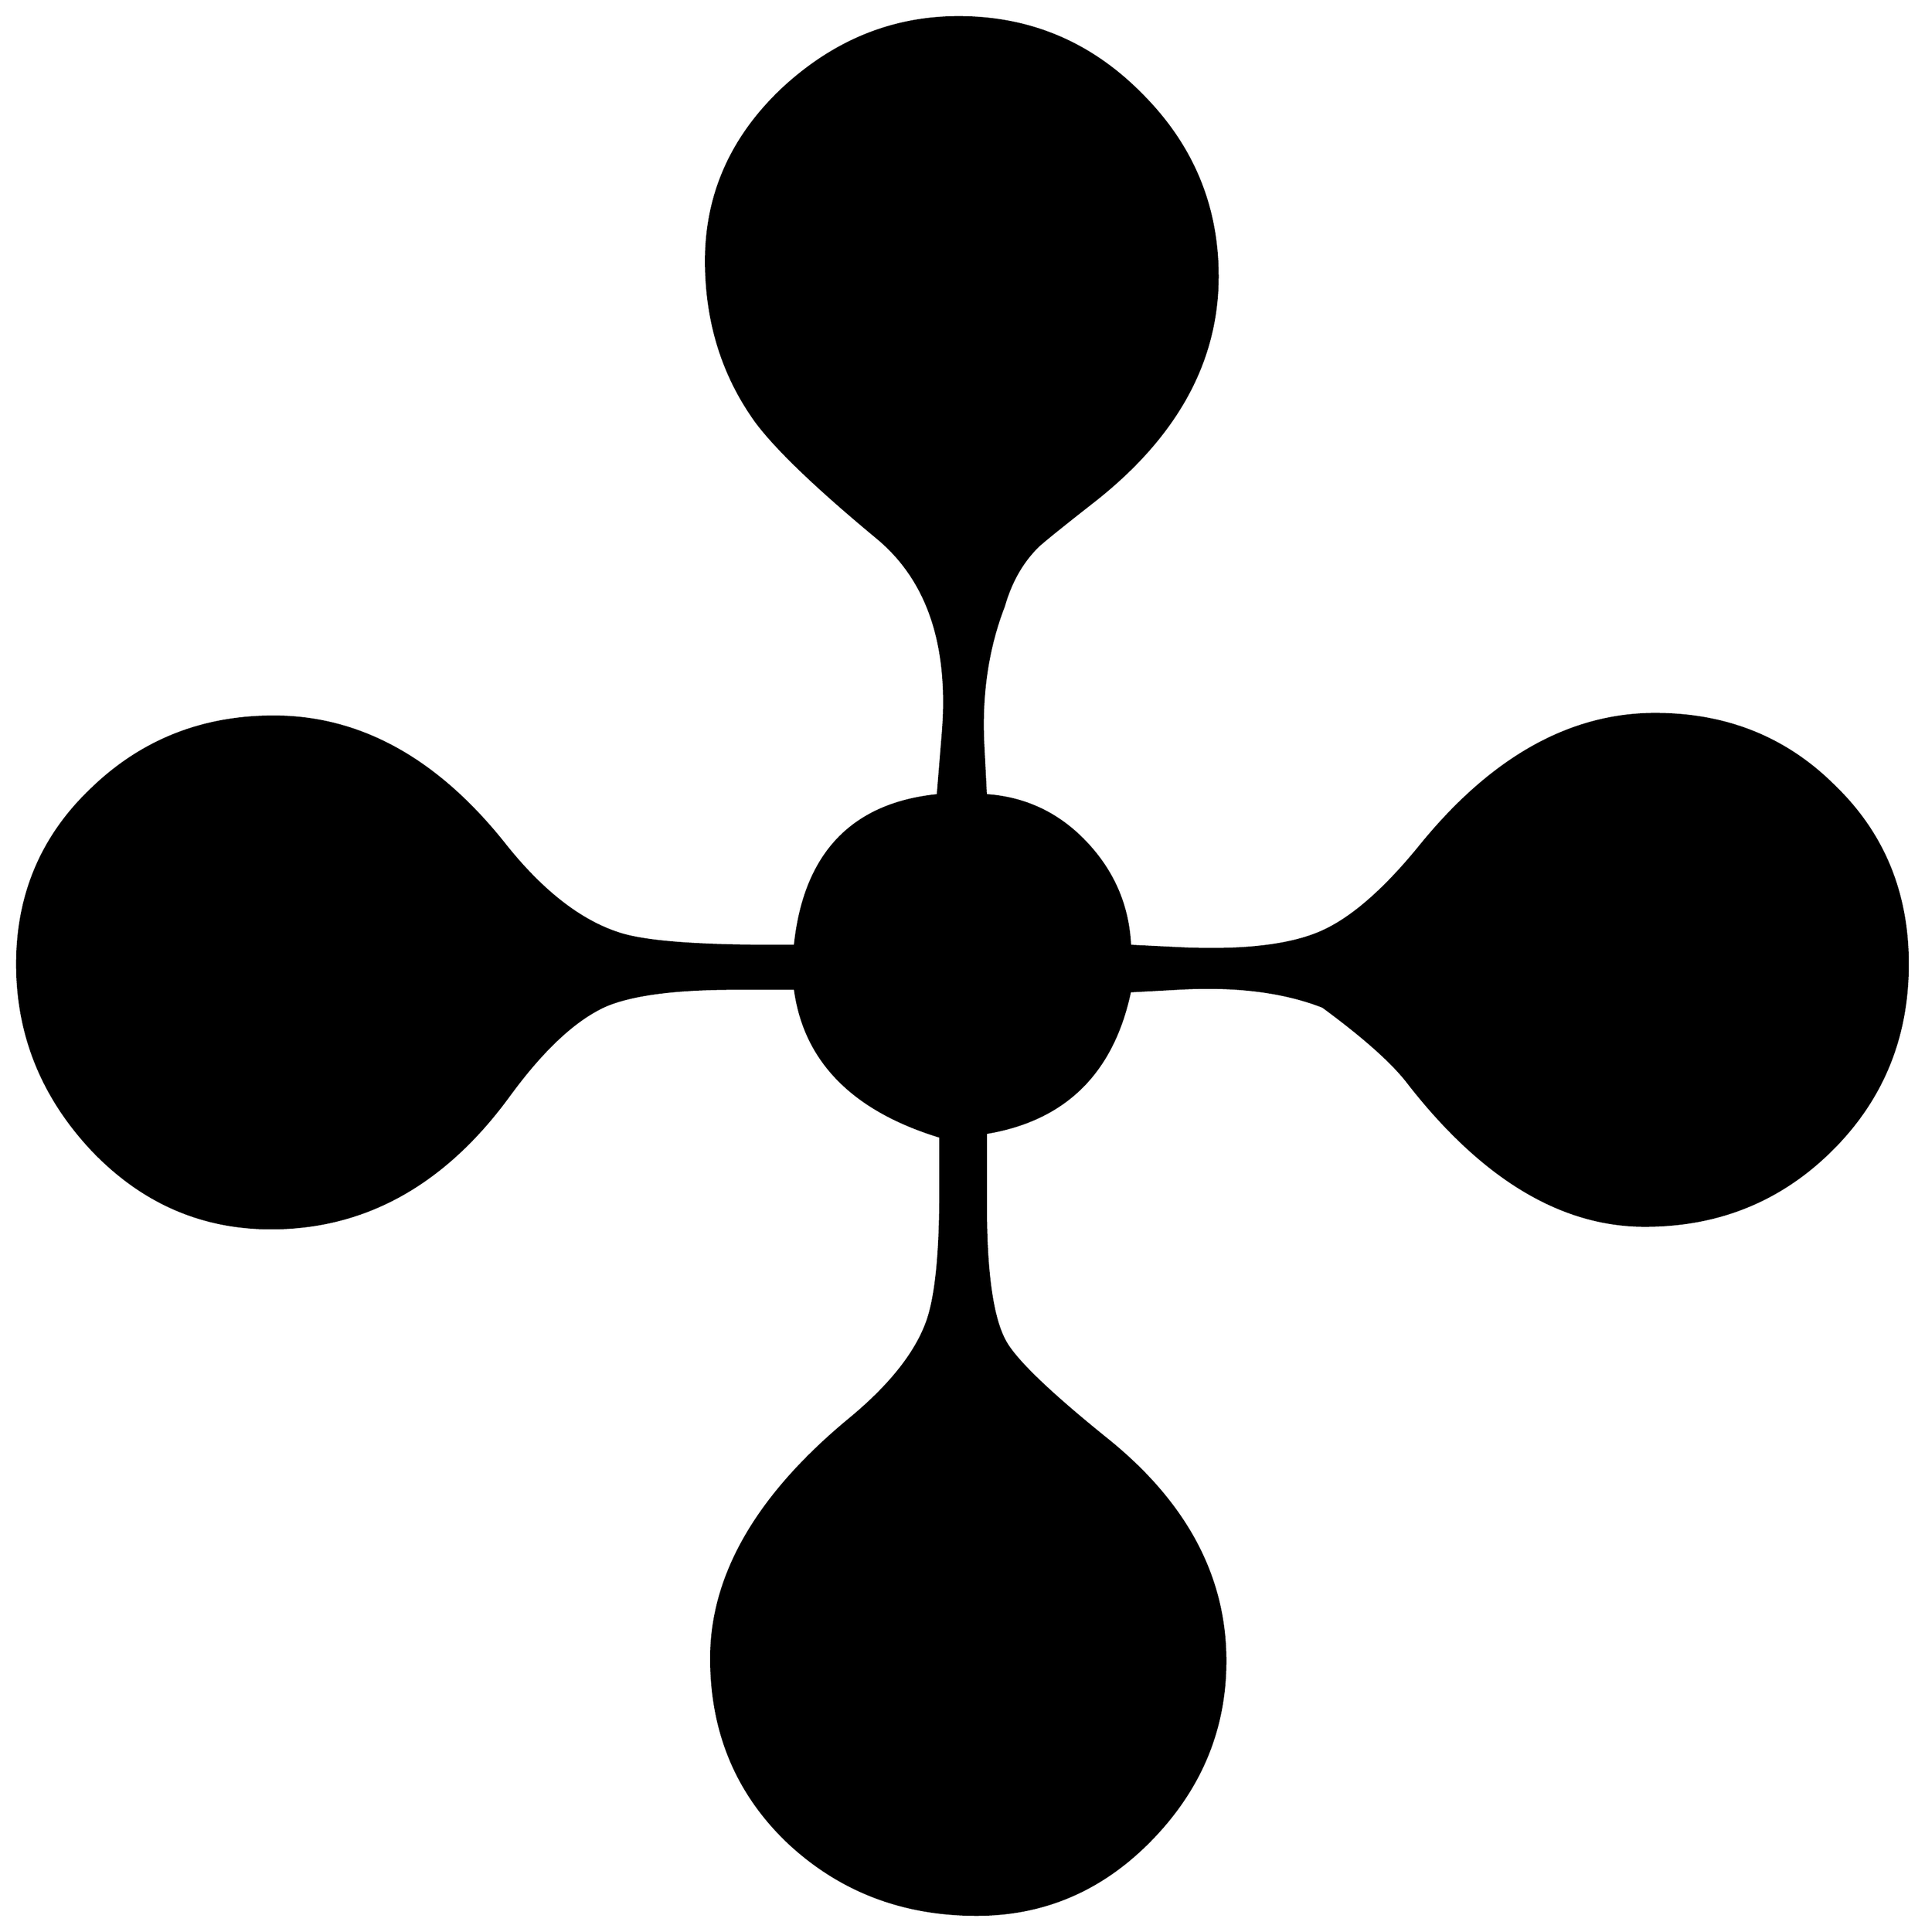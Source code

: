 


\begin{tikzpicture}[y=0.80pt, x=0.80pt, yscale=-1.0, xscale=1.0, inner sep=0pt, outer sep=0pt]
\begin{scope}[shift={(100.0,1831.0)},nonzero rule]
  \path[draw=.,fill=.,line width=1.600pt] (1568.0,-709.0) ..
    controls (1568.0,-651.667) and (1548.0,-603.333) ..
    (1508.0,-564.0) .. controls (1468.667,-525.333) and
    (1420.667,-506.0) .. (1364.0,-506.0) .. controls
    (1299.333,-506.0) and (1238.333,-542.667) .. (1181.0,-616.0) ..
    controls (1169.0,-632.0) and (1146.667,-652.0) ..
    (1114.0,-676.0) .. controls (1083.333,-688.0) and
    (1045.667,-692.667) .. (1001.0,-690.0) -- (964.0,-688.0) ..
    controls (950.667,-624.667) and (913.333,-588.0) .. (852.0,-578.0)
    -- (852.0,-522.0) .. controls (852.0,-469.333) and
    (857.0,-434.0) .. (867.0,-416.0) .. controls (875.0,-401.333)
    and (901.333,-376.0) .. (946.0,-340.0) .. controls
    (1007.333,-290.667) and (1038.0,-233.333) .. (1038.0,-168.0) ..
    controls (1038.0,-115.333) and (1019.0,-69.333) .. (981.0,-30.0)
    .. controls (943.0,9.333) and (897.667,29.0) .. (845.0,29.0) ..
    controls (787.667,29.0) and (739.0,10.333) .. (699.0,-27.0) ..
    controls (659.0,-65.0) and (639.0,-112.667) .. (639.0,-170.0)
    .. controls (639.0,-234.667) and (675.0,-296.667) ..
    (747.0,-356.0) .. controls (778.333,-382.0) and (798.333,-407.333)
    .. (807.0,-432.0) .. controls (813.667,-451.333) and
    (817.0,-484.667) .. (817.0,-532.0) -- (817.0,-575.0) ..
    controls (749.0,-595.667) and (711.333,-634.0) .. (704.0,-690.0)
    -- (657.0,-690.0) .. controls (611.0,-690.0) and
    (577.667,-685.667) .. (557.0,-677.0) .. controls (533.0,-666.333)
    and (507.667,-642.667) .. (481.0,-606.0) .. controls
    (431.0,-538.0) and (369.667,-504.0) .. (297.0,-504.0) ..
    controls (243.0,-504.0) and (196.667,-524.333) .. (158.0,-565.0)
    .. controls (119.333,-606.333) and (100.0,-654.333) ..
    (100.0,-709.0) .. controls (100.0,-763.0) and (119.333,-808.333)
    .. (158.0,-845.0) .. controls (196.667,-882.333) and
    (243.667,-901.0) .. (299.0,-901.0) .. controls (366.333,-901.0)
    and (426.333,-867.667) .. (479.0,-801.0) .. controls
    (508.333,-764.333) and (538.333,-741.333) .. (569.0,-732.0) ..
    controls (589.0,-726.0) and (628.0,-723.0) .. (686.0,-723.0)
    -- (704.0,-723.0) .. controls (711.333,-794.333) and
    (748.333,-833.333) .. (815.0,-840.0) -- (819.0,-889.0) ..
    controls (824.333,-957.0) and (807.333,-1007.333) ..
    (768.0,-1040.0) .. controls (721.333,-1078.667) and
    (690.0,-1108.667) .. (674.0,-1130.0) .. controls
    (648.0,-1166.0) and (635.0,-1207.667) .. (635.0,-1255.0) ..
    controls (635.0,-1306.333) and (654.667,-1350.667) ..
    (694.0,-1388.0) .. controls (734.0,-1425.333) and
    (779.667,-1444.0) .. (831.0,-1444.0) .. controls
    (886.333,-1444.0) and (933.667,-1424.0) .. (973.0,-1384.0) ..
    controls (1012.333,-1344.667) and (1032.0,-1297.667) ..
    (1032.0,-1243.0) .. controls (1032.0,-1176.333) and
    (999.333,-1117.667) .. (934.0,-1067.0) .. controls
    (909.333,-1047.667) and (895.333,-1036.333) .. (892.0,-1033.0) ..
    controls (880.0,-1021.0) and (871.333,-1005.667) ..
    (866.0,-987.0) .. controls (853.333,-954.333) and (848.0,-918.333)
    .. (850.0,-879.0) -- (852.0,-840.0) .. controls
    (882.667,-838.0) and (908.667,-825.667) .. (930.0,-803.0) ..
    controls (951.333,-780.333) and (962.667,-753.667) .. (964.0,-723.0)
    -- (1005.0,-721.0) .. controls (1051.667,-719.0) and
    (1087.0,-723.0) .. (1111.0,-733.0) .. controls
    (1135.0,-743.0) and (1161.333,-765.667) .. (1190.0,-801.0) ..
    controls (1245.333,-869.0) and (1306.0,-903.0) ..
    (1372.0,-903.0) .. controls (1427.333,-903.0) and
    (1473.667,-884.333) .. (1511.0,-847.0) .. controls
    (1549.0,-810.333) and (1568.0,-764.333) .. (1568.0,-709.0) --
    cycle;
\end{scope}

\end{tikzpicture}

